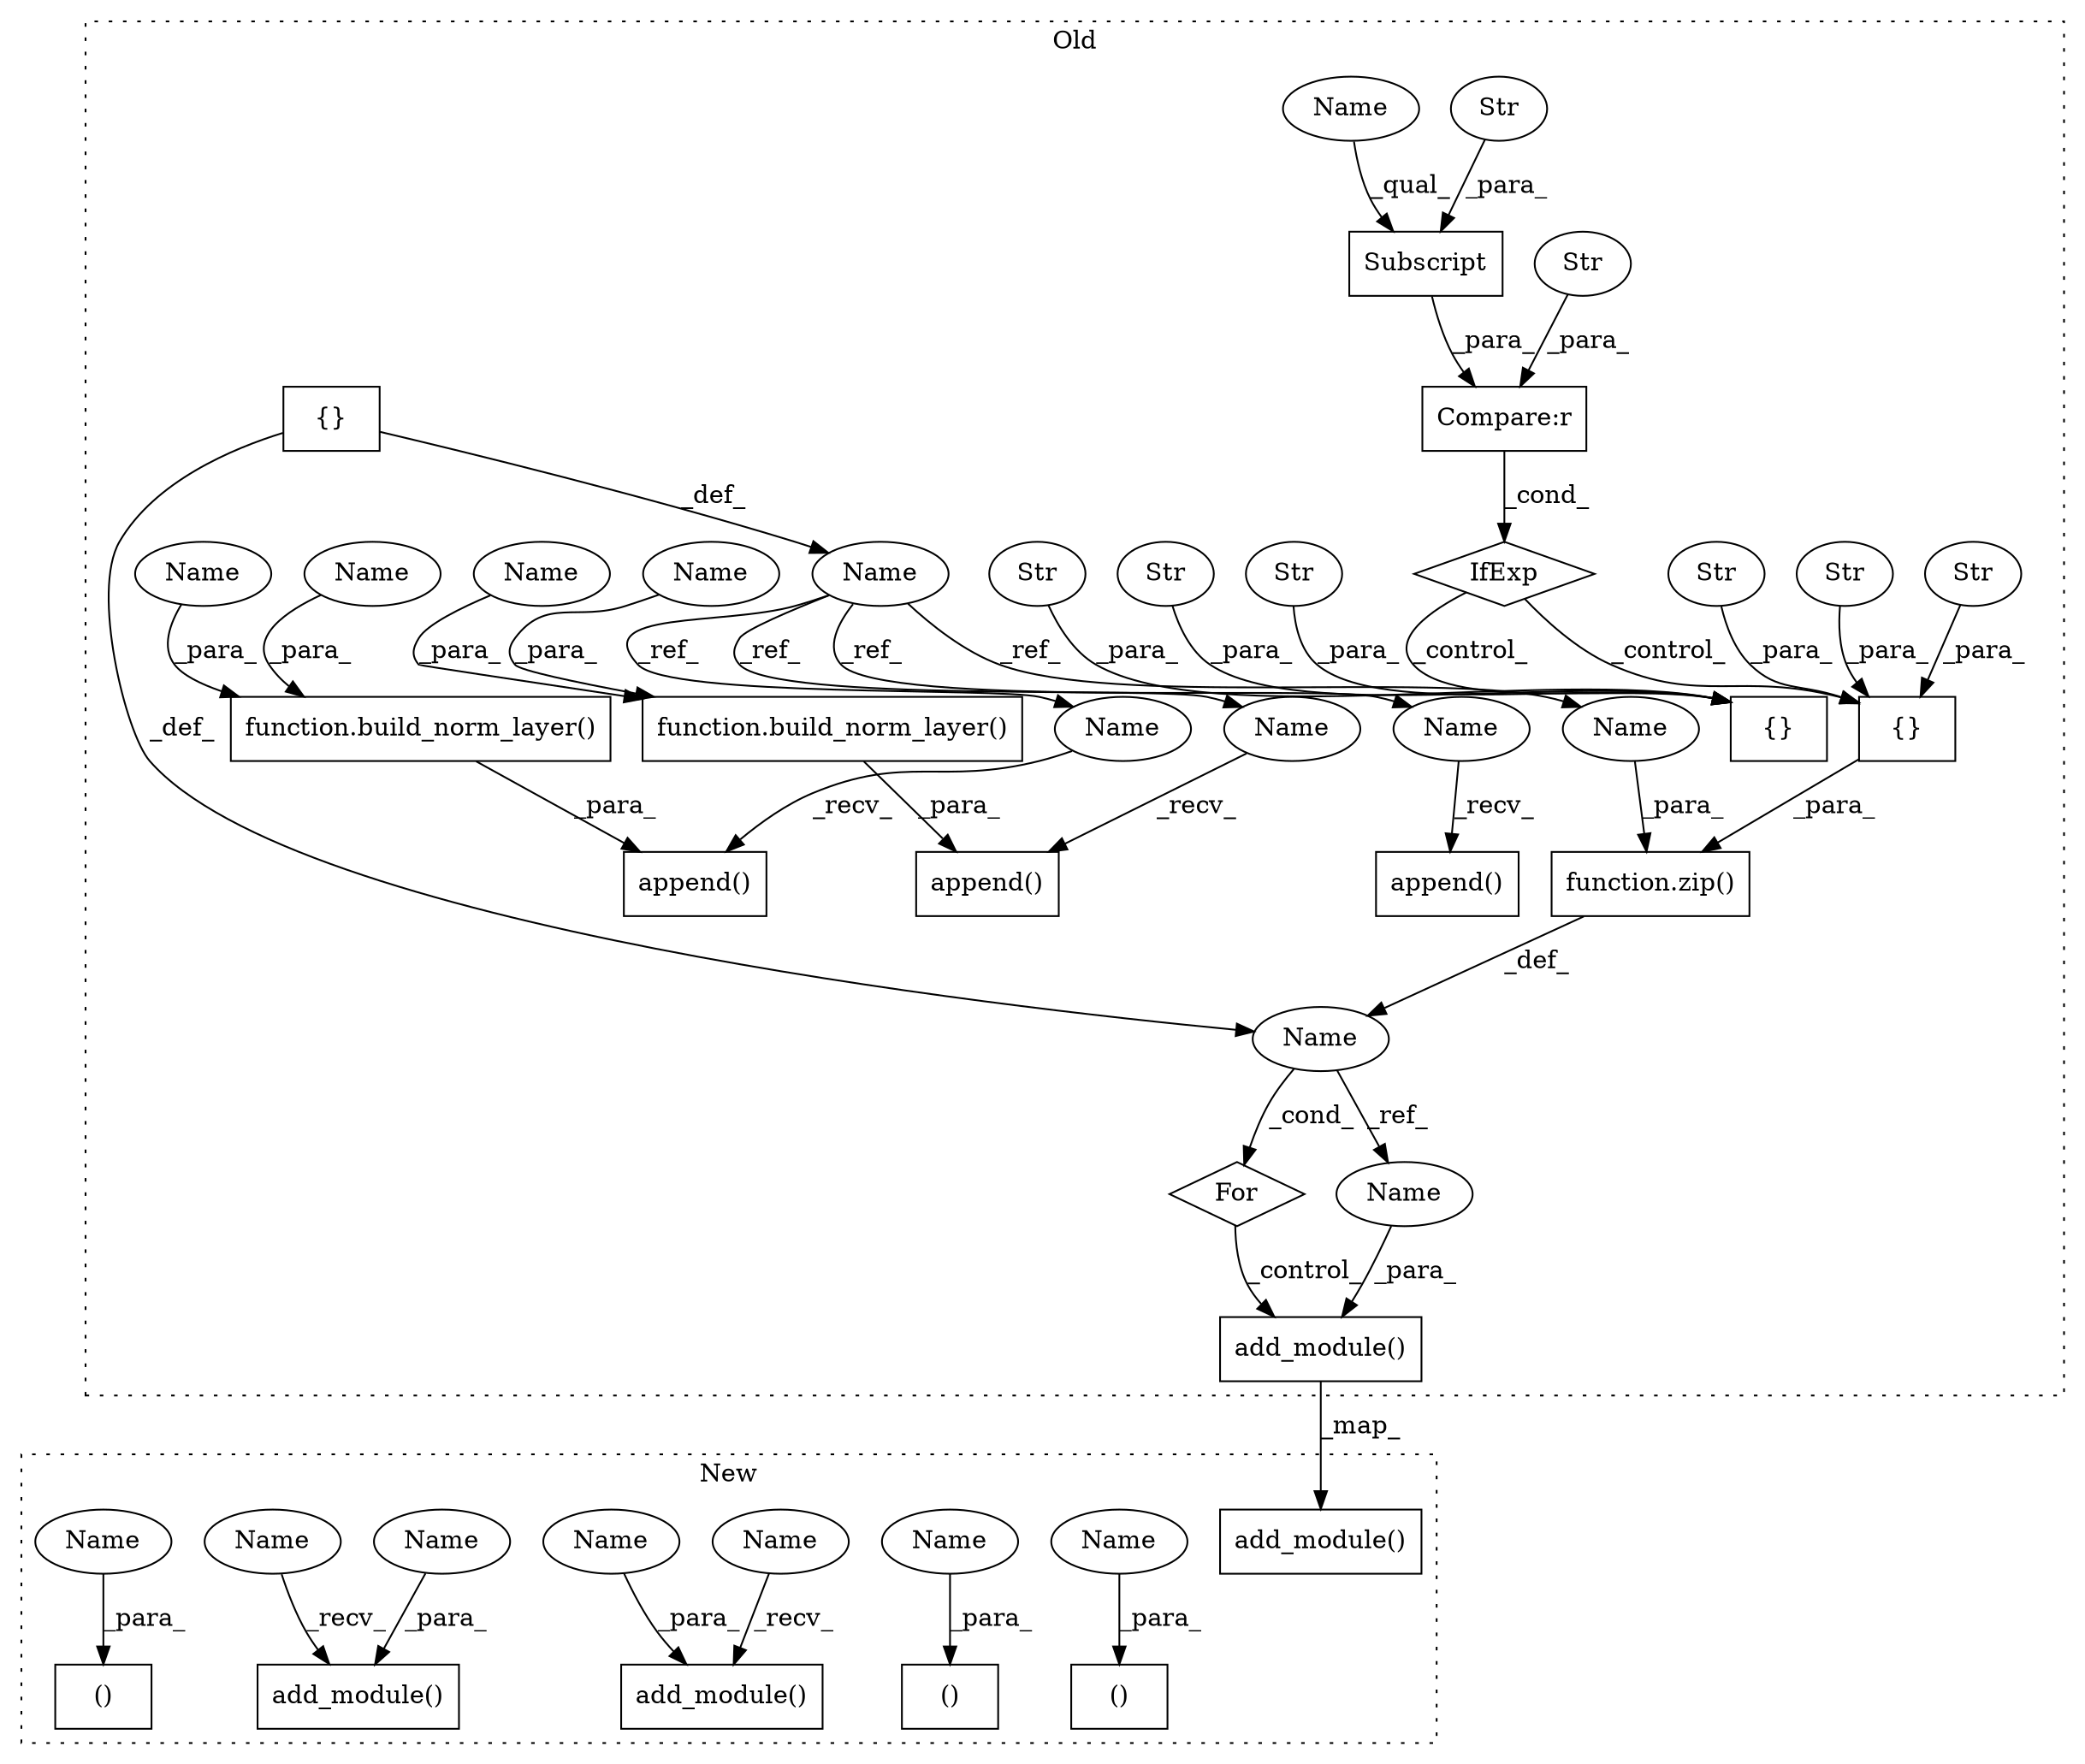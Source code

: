 digraph G {
subgraph cluster0 {
1 [label="For" a="107" s="3529,3581" l="4,14" shape="diamond"];
3 [label="function.zip()" a="75" s="3548,3580" l="4,1" shape="box"];
4 [label="{}" a="59" s="3498,3518" l="1,0" shape="box"];
5 [label="Compare:r" a="40" s="3440" l="25" shape="box"];
6 [label="Str" a="66" s="3506" l="5" shape="ellipse"];
7 [label="Subscript" a="63" s="3440,0" l="17,0" shape="box"];
8 [label="Str" a="66" s="3499" l="5" shape="ellipse"];
9 [label="{}" a="59" s="3415,3435" l="1,0" shape="box"];
10 [label="Str" a="66" s="3461" l="4" shape="ellipse"];
11 [label="Str" a="66" s="3450" l="6" shape="ellipse"];
12 [label="Str" a="66" s="3423" l="5" shape="ellipse"];
13 [label="Str" a="66" s="3416" l="5" shape="ellipse"];
14 [label="{}" a="59" s="3178,3178" l="2,1" shape="box"];
15 [label="IfExp" a="51" s="3436,3465" l="4,33" shape="diamond"];
17 [label="add_module()" a="75" s="3595,3622" l="16,1" shape="box"];
18 [label="function.build_norm_layer()" a="75" s="3272,3306" l="17,1" shape="box"];
19 [label="function.build_norm_layer()" a="75" s="3208,3242" l="17,1" shape="box"];
20 [label="append()" a="75" s="3253,3307" l="19,1" shape="box"];
21 [label="Name" a="87" s="3164" l="11" shape="ellipse"];
22 [label="append()" a="75" s="3189,3243" l="19,1" shape="box"];
23 [label="Name" a="87" s="3539" l="5" shape="ellipse"];
26 [label="Str" a="66" s="3513" l="5" shape="ellipse"];
27 [label="Str" a="66" s="3430" l="5" shape="ellipse"];
28 [label="append()" a="75" s="3317,3386" l="19,1" shape="box"];
33 [label="Name" a="87" s="3617" l="5" shape="ellipse"];
34 [label="Name" a="87" s="3225" l="9" shape="ellipse"];
35 [label="Name" a="87" s="3289" l="9" shape="ellipse"];
36 [label="Name" a="87" s="3440" l="9" shape="ellipse"];
39 [label="Name" a="87" s="3189" l="11" shape="ellipse"];
40 [label="Name" a="87" s="3569" l="11" shape="ellipse"];
41 [label="Name" a="87" s="3317" l="11" shape="ellipse"];
42 [label="Name" a="87" s="3253" l="11" shape="ellipse"];
43 [label="Name" a="87" s="3300" l="6" shape="ellipse"];
44 [label="Name" a="87" s="3236" l="6" shape="ellipse"];
label = "Old";
style="dotted";
}
subgraph cluster1 {
2 [label="()" a="54" s="3137" l="7" shape="box"];
16 [label="add_module()" a="75" s="3412,3445" l="16,1" shape="box"];
24 [label="add_module()" a="75" s="3498,3531" l="16,1" shape="box"];
25 [label="()" a="54" s="3287" l="7" shape="box"];
29 [label="add_module()" a="75" s="3455,3488" l="16,1" shape="box"];
30 [label="()" a="54" s="3212" l="7" shape="box"];
31 [label="Name" a="87" s="3526" l="5" shape="ellipse"];
32 [label="Name" a="87" s="3289" l="5" shape="ellipse"];
37 [label="Name" a="87" s="3214" l="5" shape="ellipse"];
38 [label="Name" a="87" s="3483" l="5" shape="ellipse"];
45 [label="Name" a="87" s="3455" l="4" shape="ellipse"];
46 [label="Name" a="87" s="3498" l="4" shape="ellipse"];
47 [label="Name" a="87" s="3139" l="5" shape="ellipse"];
label = "New";
style="dotted";
}
1 -> 17 [label="_control_"];
3 -> 23 [label="_def_"];
4 -> 3 [label="_para_"];
5 -> 15 [label="_cond_"];
6 -> 4 [label="_para_"];
7 -> 5 [label="_para_"];
8 -> 4 [label="_para_"];
10 -> 5 [label="_para_"];
11 -> 7 [label="_para_"];
12 -> 9 [label="_para_"];
13 -> 9 [label="_para_"];
14 -> 23 [label="_def_"];
14 -> 21 [label="_def_"];
15 -> 4 [label="_control_"];
15 -> 9 [label="_control_"];
17 -> 16 [label="_map_"];
18 -> 20 [label="_para_"];
19 -> 22 [label="_para_"];
21 -> 41 [label="_ref_"];
21 -> 42 [label="_ref_"];
21 -> 40 [label="_ref_"];
21 -> 39 [label="_ref_"];
23 -> 1 [label="_cond_"];
23 -> 33 [label="_ref_"];
26 -> 4 [label="_para_"];
27 -> 9 [label="_para_"];
31 -> 24 [label="_para_"];
32 -> 25 [label="_para_"];
33 -> 17 [label="_para_"];
34 -> 19 [label="_para_"];
35 -> 18 [label="_para_"];
36 -> 7 [label="_qual_"];
37 -> 30 [label="_para_"];
38 -> 29 [label="_para_"];
39 -> 22 [label="_recv_"];
40 -> 3 [label="_para_"];
41 -> 28 [label="_recv_"];
42 -> 20 [label="_recv_"];
43 -> 18 [label="_para_"];
44 -> 19 [label="_para_"];
45 -> 29 [label="_recv_"];
46 -> 24 [label="_recv_"];
47 -> 2 [label="_para_"];
}